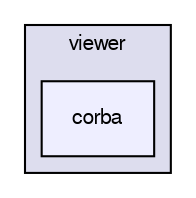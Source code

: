 digraph "corba" {
  compound=true
  node [ fontsize="10", fontname="FreeSans"];
  edge [ labelfontsize="10", labelfontname="FreeSans"];
  subgraph clusterdir_3986a5c53fafb98d1e2d1c68186f0854 {
    graph [ bgcolor="#ddddee", pencolor="black", label="viewer" fontname="FreeSans", fontsize="10", URL="dir_3986a5c53fafb98d1e2d1c68186f0854.html"]
  dir_bc0687b1452c0fc96b61f5891299022b [shape=box, label="corba", style="filled", fillcolor="#eeeeff", pencolor="black", URL="dir_bc0687b1452c0fc96b61f5891299022b.html"];
  }
}
